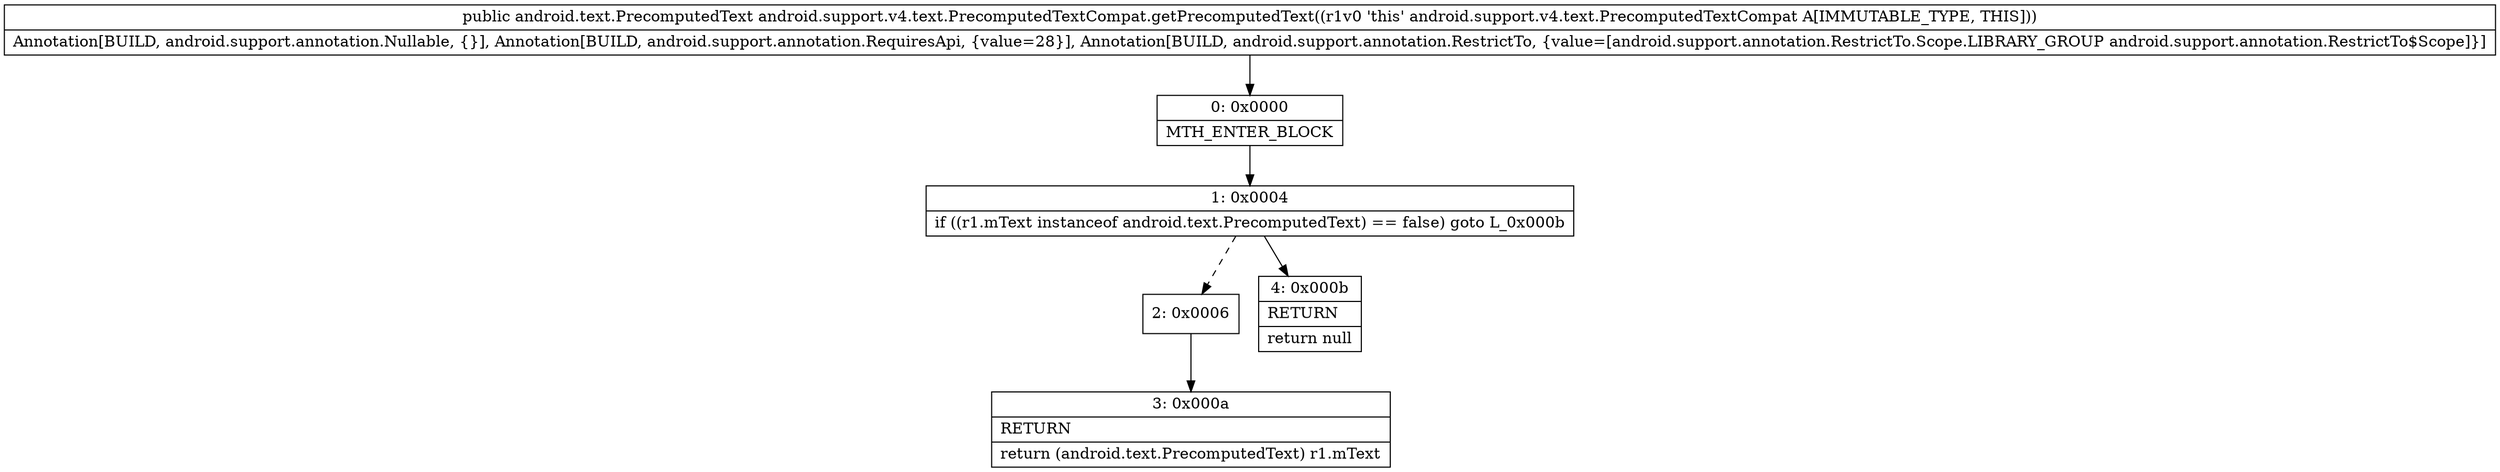 digraph "CFG forandroid.support.v4.text.PrecomputedTextCompat.getPrecomputedText()Landroid\/text\/PrecomputedText;" {
Node_0 [shape=record,label="{0\:\ 0x0000|MTH_ENTER_BLOCK\l}"];
Node_1 [shape=record,label="{1\:\ 0x0004|if ((r1.mText instanceof android.text.PrecomputedText) == false) goto L_0x000b\l}"];
Node_2 [shape=record,label="{2\:\ 0x0006}"];
Node_3 [shape=record,label="{3\:\ 0x000a|RETURN\l|return (android.text.PrecomputedText) r1.mText\l}"];
Node_4 [shape=record,label="{4\:\ 0x000b|RETURN\l|return null\l}"];
MethodNode[shape=record,label="{public android.text.PrecomputedText android.support.v4.text.PrecomputedTextCompat.getPrecomputedText((r1v0 'this' android.support.v4.text.PrecomputedTextCompat A[IMMUTABLE_TYPE, THIS]))  | Annotation[BUILD, android.support.annotation.Nullable, \{\}], Annotation[BUILD, android.support.annotation.RequiresApi, \{value=28\}], Annotation[BUILD, android.support.annotation.RestrictTo, \{value=[android.support.annotation.RestrictTo.Scope.LIBRARY_GROUP android.support.annotation.RestrictTo$Scope]\}]\l}"];
MethodNode -> Node_0;
Node_0 -> Node_1;
Node_1 -> Node_2[style=dashed];
Node_1 -> Node_4;
Node_2 -> Node_3;
}

